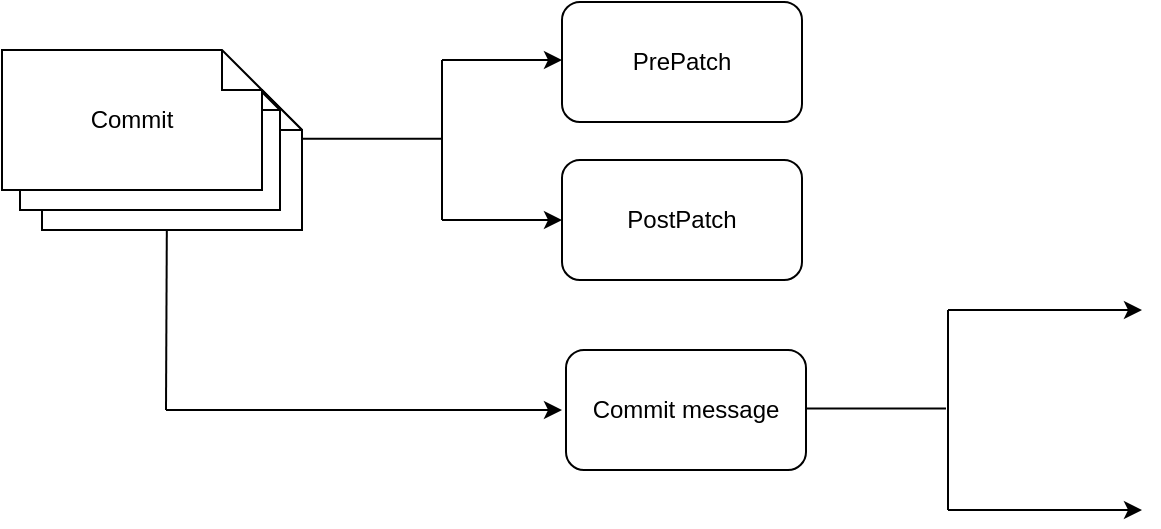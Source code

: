 <mxfile version="21.2.1" type="github">
  <diagram name="第 1 页" id="AJSdKsO4C3Va9-b6ls6C">
    <mxGraphModel dx="1134" dy="706" grid="1" gridSize="10" guides="1" tooltips="1" connect="1" arrows="1" fold="1" page="1" pageScale="1" pageWidth="827" pageHeight="1169" math="0" shadow="0">
      <root>
        <mxCell id="0" />
        <mxCell id="1" parent="0" />
        <mxCell id="vWMWjwVAAwe9uqM1hpxN-3" value="Note" style="shape=note;size=20;whiteSpace=wrap;html=1;" vertex="1" parent="1">
          <mxGeometry x="130" y="320" width="130" height="70" as="geometry" />
        </mxCell>
        <mxCell id="vWMWjwVAAwe9uqM1hpxN-4" value="Note" style="shape=note;size=20;whiteSpace=wrap;html=1;" vertex="1" parent="1">
          <mxGeometry x="130" y="320" width="130" height="70" as="geometry" />
        </mxCell>
        <mxCell id="vWMWjwVAAwe9uqM1hpxN-5" value="Note" style="shape=note;size=20;whiteSpace=wrap;html=1;" vertex="1" parent="1">
          <mxGeometry x="119" y="310" width="130" height="70" as="geometry" />
        </mxCell>
        <mxCell id="vWMWjwVAAwe9uqM1hpxN-6" value="Commit" style="shape=note;size=20;whiteSpace=wrap;html=1;" vertex="1" parent="1">
          <mxGeometry x="110" y="300" width="130" height="70" as="geometry" />
        </mxCell>
        <mxCell id="vWMWjwVAAwe9uqM1hpxN-9" value="" style="endArrow=none;html=1;rounded=0;" edge="1" parent="1">
          <mxGeometry width="50" height="50" relative="1" as="geometry">
            <mxPoint x="260" y="344.41" as="sourcePoint" />
            <mxPoint x="330" y="344.41" as="targetPoint" />
          </mxGeometry>
        </mxCell>
        <mxCell id="vWMWjwVAAwe9uqM1hpxN-10" value="" style="endArrow=none;html=1;rounded=0;" edge="1" parent="1">
          <mxGeometry width="50" height="50" relative="1" as="geometry">
            <mxPoint x="330" y="385" as="sourcePoint" />
            <mxPoint x="330" y="305" as="targetPoint" />
          </mxGeometry>
        </mxCell>
        <mxCell id="vWMWjwVAAwe9uqM1hpxN-13" value="" style="endArrow=classic;html=1;rounded=0;" edge="1" parent="1">
          <mxGeometry width="50" height="50" relative="1" as="geometry">
            <mxPoint x="330" y="305" as="sourcePoint" />
            <mxPoint x="390" y="305" as="targetPoint" />
          </mxGeometry>
        </mxCell>
        <mxCell id="vWMWjwVAAwe9uqM1hpxN-14" value="" style="endArrow=classic;html=1;rounded=0;" edge="1" parent="1">
          <mxGeometry width="50" height="50" relative="1" as="geometry">
            <mxPoint x="330" y="385" as="sourcePoint" />
            <mxPoint x="390" y="385" as="targetPoint" />
          </mxGeometry>
        </mxCell>
        <mxCell id="vWMWjwVAAwe9uqM1hpxN-15" value="PrePatch" style="rounded=1;whiteSpace=wrap;html=1;" vertex="1" parent="1">
          <mxGeometry x="390" y="276" width="120" height="60" as="geometry" />
        </mxCell>
        <mxCell id="vWMWjwVAAwe9uqM1hpxN-16" value="PostPatch" style="rounded=1;whiteSpace=wrap;html=1;" vertex="1" parent="1">
          <mxGeometry x="390" y="355" width="120" height="60" as="geometry" />
        </mxCell>
        <mxCell id="vWMWjwVAAwe9uqM1hpxN-18" value="" style="endArrow=none;html=1;rounded=0;" edge="1" parent="1">
          <mxGeometry width="50" height="50" relative="1" as="geometry">
            <mxPoint x="192" y="480" as="sourcePoint" />
            <mxPoint x="192.41" y="390" as="targetPoint" />
          </mxGeometry>
        </mxCell>
        <mxCell id="vWMWjwVAAwe9uqM1hpxN-19" value="" style="endArrow=classic;html=1;rounded=0;" edge="1" parent="1">
          <mxGeometry width="50" height="50" relative="1" as="geometry">
            <mxPoint x="192" y="480" as="sourcePoint" />
            <mxPoint x="390" y="480" as="targetPoint" />
          </mxGeometry>
        </mxCell>
        <mxCell id="vWMWjwVAAwe9uqM1hpxN-20" value="Commit message" style="rounded=1;whiteSpace=wrap;html=1;" vertex="1" parent="1">
          <mxGeometry x="392" y="450" width="120" height="60" as="geometry" />
        </mxCell>
        <mxCell id="vWMWjwVAAwe9uqM1hpxN-23" value="" style="endArrow=none;html=1;rounded=0;" edge="1" parent="1">
          <mxGeometry width="50" height="50" relative="1" as="geometry">
            <mxPoint x="512" y="479.29" as="sourcePoint" />
            <mxPoint x="582" y="479.29" as="targetPoint" />
          </mxGeometry>
        </mxCell>
        <mxCell id="vWMWjwVAAwe9uqM1hpxN-24" value="" style="endArrow=none;html=1;rounded=0;" edge="1" parent="1">
          <mxGeometry width="50" height="50" relative="1" as="geometry">
            <mxPoint x="583" y="530" as="sourcePoint" />
            <mxPoint x="583" y="430" as="targetPoint" />
          </mxGeometry>
        </mxCell>
        <mxCell id="vWMWjwVAAwe9uqM1hpxN-26" value="" style="endArrow=classic;html=1;rounded=0;" edge="1" parent="1">
          <mxGeometry width="50" height="50" relative="1" as="geometry">
            <mxPoint x="583" y="430" as="sourcePoint" />
            <mxPoint x="680" y="430" as="targetPoint" />
          </mxGeometry>
        </mxCell>
        <mxCell id="vWMWjwVAAwe9uqM1hpxN-27" value="" style="endArrow=classic;html=1;rounded=0;" edge="1" parent="1">
          <mxGeometry width="50" height="50" relative="1" as="geometry">
            <mxPoint x="583" y="530" as="sourcePoint" />
            <mxPoint x="680" y="530" as="targetPoint" />
          </mxGeometry>
        </mxCell>
      </root>
    </mxGraphModel>
  </diagram>
</mxfile>
